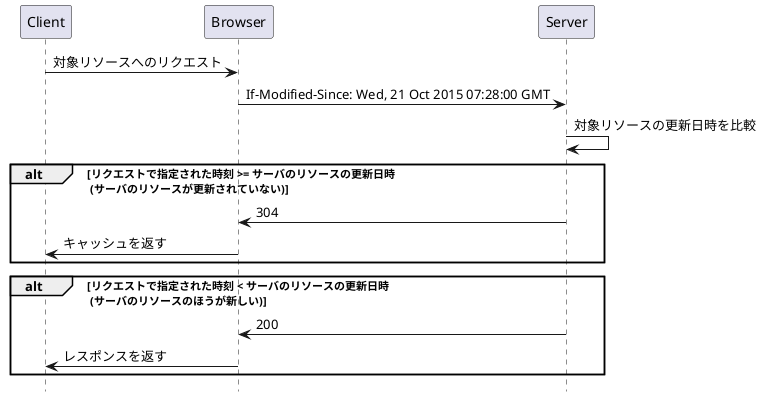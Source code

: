 @startuml

hide footbox

Client -> Browser: 対象リソースへのリクエスト
Browser -> Server: If-Modified-Since: Wed, 21 Oct 2015 07:28:00 GMT
Server -> Server: 対象リソースの更新日時を比較

alt リクエストで指定された時刻 >= サーバのリソースの更新日時\n (サーバのリソースが更新されていない)
    Browser <- Server: 304
    Client <- Browser: キャッシュを返す
end

alt リクエストで指定された時刻 < サーバのリソースの更新日時\n (サーバのリソースのほうが新しい)
Browser <- Server: 200
Client <- Browser: レスポンスを返す
end

@enduml